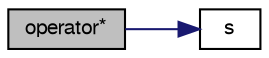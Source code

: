 digraph "operator*"
{
  bgcolor="transparent";
  edge [fontname="FreeSans",fontsize="10",labelfontname="FreeSans",labelfontsize="10"];
  node [fontname="FreeSans",fontsize="10",shape=record];
  rankdir="LR";
  Node116510 [label="operator*",height=0.2,width=0.4,color="black", fillcolor="grey75", style="filled", fontcolor="black"];
  Node116510 -> Node116511 [color="midnightblue",fontsize="10",style="solid",fontname="FreeSans"];
  Node116511 [label="s",height=0.2,width=0.4,color="black",URL="$a18905.html#abb9c4233033fad2ad0206cd4adad3b9f"];
}
